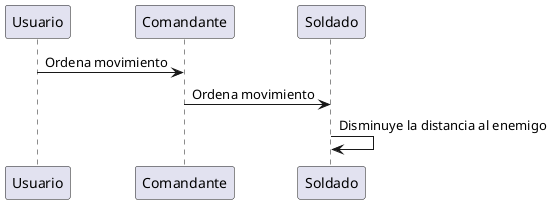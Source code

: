 @startuml Movimiento
participant Usuario order 10
participant Comandante order 20
participant Soldado order 30

Usuario -> Comandante: Ordena movimiento

Comandante -> Soldado: Ordena movimiento

Soldado -> Soldado: Disminuye la distancia al enemigo

@enduml